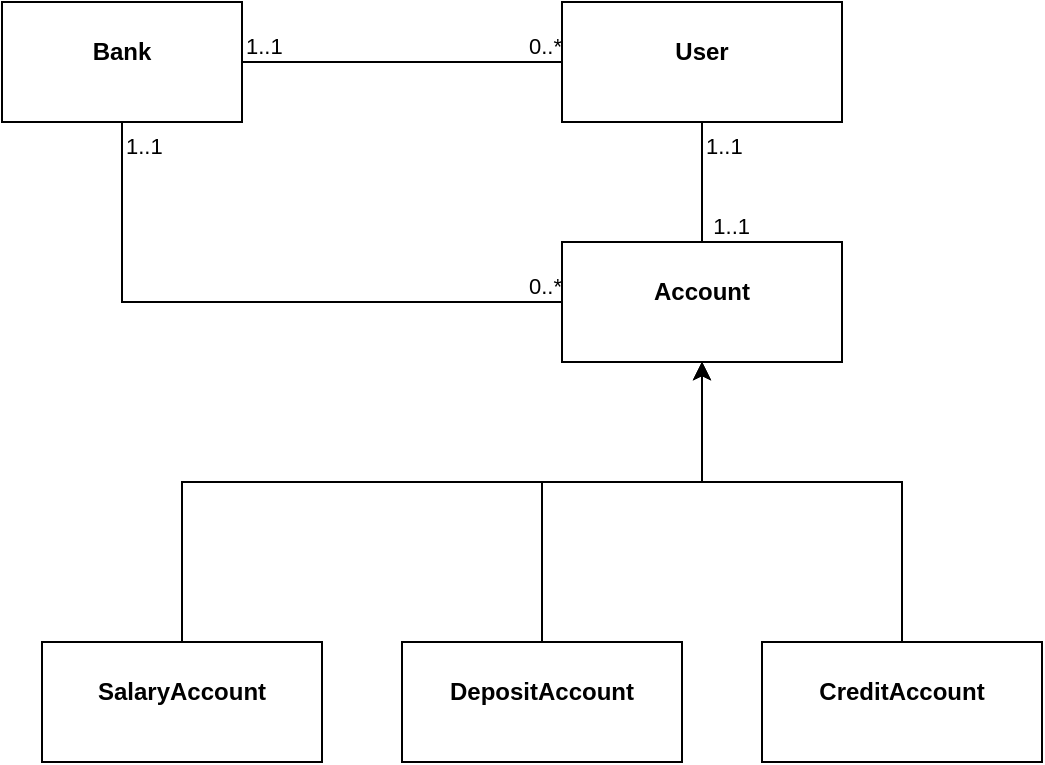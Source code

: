 <mxfile version="15.5.8" type="google"><diagram id="wlp_HFGgo1Pcn4MlNG0q" name="Page-1"><mxGraphModel dx="600" dy="404" grid="1" gridSize="10" guides="1" tooltips="1" connect="1" arrows="1" fold="1" page="1" pageScale="1" pageWidth="827" pageHeight="1169" math="0" shadow="0"><root><mxCell id="0"/><mxCell id="1" parent="0"/><object label="&lt;p style=&quot;margin: 0px ; margin-top: 4px ; text-align: center&quot;&gt;&lt;br&gt;&lt;b&gt;Bank&lt;/b&gt;&lt;/p&gt;&lt;p style=&quot;margin: 0px ; margin-top: 4px ; text-align: center&quot;&gt;&lt;b&gt;&lt;br&gt;&lt;/b&gt;&lt;/p&gt;&lt;p style=&quot;margin: 0px ; margin-top: 4px ; text-align: center&quot;&gt;&lt;b&gt;&lt;br&gt;&lt;/b&gt;&lt;/p&gt;&lt;p style=&quot;margin: 0px ; margin-top: 4px ; text-align: center&quot;&gt;&lt;b&gt;&lt;br&gt;&lt;/b&gt;&lt;/p&gt;" id="fPB4IYBoJKUlH4p6smTo-2"><mxCell style="verticalAlign=top;align=left;overflow=fill;fontSize=12;fontFamily=Helvetica;html=1;" vertex="1" parent="1"><mxGeometry x="40" y="40" width="120" height="60" as="geometry"/></mxCell></object><mxCell id="fPB4IYBoJKUlH4p6smTo-4" value="" style="endArrow=none;html=1;edgeStyle=orthogonalEdgeStyle;rounded=0;" edge="1" parent="1"><mxGeometry relative="1" as="geometry"><mxPoint x="160" y="70" as="sourcePoint"/><mxPoint x="320" y="70" as="targetPoint"/><Array as="points"><mxPoint x="280" y="70"/><mxPoint x="280" y="70"/></Array></mxGeometry></mxCell><mxCell id="fPB4IYBoJKUlH4p6smTo-5" value="1..1" style="edgeLabel;resizable=0;html=1;align=left;verticalAlign=bottom;" connectable="0" vertex="1" parent="fPB4IYBoJKUlH4p6smTo-4"><mxGeometry x="-1" relative="1" as="geometry"/></mxCell><mxCell id="fPB4IYBoJKUlH4p6smTo-6" value="0..*" style="edgeLabel;resizable=0;html=1;align=right;verticalAlign=bottom;" connectable="0" vertex="1" parent="fPB4IYBoJKUlH4p6smTo-4"><mxGeometry x="1" relative="1" as="geometry"/></mxCell><mxCell id="fPB4IYBoJKUlH4p6smTo-9" value="" style="endArrow=none;html=1;edgeStyle=orthogonalEdgeStyle;rounded=0;exitX=0.5;exitY=1;exitDx=0;exitDy=0;" edge="1" parent="1" source="fPB4IYBoJKUlH4p6smTo-2" target="fPB4IYBoJKUlH4p6smTo-12"><mxGeometry relative="1" as="geometry"><mxPoint x="100" y="190" as="sourcePoint"/><mxPoint x="260" y="190" as="targetPoint"/><Array as="points"><mxPoint x="100" y="190"/></Array></mxGeometry></mxCell><mxCell id="fPB4IYBoJKUlH4p6smTo-10" value="1..1" style="edgeLabel;resizable=0;html=1;align=left;verticalAlign=bottom;" connectable="0" vertex="1" parent="fPB4IYBoJKUlH4p6smTo-9"><mxGeometry x="-1" relative="1" as="geometry"><mxPoint y="20" as="offset"/></mxGeometry></mxCell><mxCell id="fPB4IYBoJKUlH4p6smTo-11" value="0..*" style="edgeLabel;resizable=0;html=1;align=right;verticalAlign=bottom;" connectable="0" vertex="1" parent="fPB4IYBoJKUlH4p6smTo-9"><mxGeometry x="1" relative="1" as="geometry"/></mxCell><mxCell id="fPB4IYBoJKUlH4p6smTo-12" value="&lt;p style=&quot;margin: 0px ; margin-top: 4px ; text-align: center&quot;&gt;&lt;br&gt;&lt;b&gt;Account&lt;/b&gt;&lt;/p&gt;&lt;p style=&quot;margin: 0px ; margin-top: 4px ; text-align: center&quot;&gt;&lt;b&gt;&lt;br&gt;&lt;/b&gt;&lt;/p&gt;" style="verticalAlign=top;align=left;overflow=fill;fontSize=12;fontFamily=Helvetica;html=1;" vertex="1" parent="1"><mxGeometry x="320" y="160" width="140" height="60" as="geometry"/></mxCell><mxCell id="fPB4IYBoJKUlH4p6smTo-13" value="&lt;p style=&quot;margin: 0px ; margin-top: 4px ; text-align: center&quot;&gt;&lt;br&gt;&lt;b&gt;User&lt;/b&gt;&lt;/p&gt;" style="verticalAlign=top;align=left;overflow=fill;fontSize=12;fontFamily=Helvetica;html=1;" vertex="1" parent="1"><mxGeometry x="320" y="40" width="140" height="60" as="geometry"/></mxCell><mxCell id="fPB4IYBoJKUlH4p6smTo-18" value="" style="endArrow=none;html=1;edgeStyle=orthogonalEdgeStyle;rounded=0;entryX=0.5;entryY=0;entryDx=0;entryDy=0;exitX=0.5;exitY=1;exitDx=0;exitDy=0;" edge="1" parent="1" source="fPB4IYBoJKUlH4p6smTo-13" target="fPB4IYBoJKUlH4p6smTo-12"><mxGeometry relative="1" as="geometry"><mxPoint x="230" y="110" as="sourcePoint"/><mxPoint x="390" y="110" as="targetPoint"/></mxGeometry></mxCell><mxCell id="fPB4IYBoJKUlH4p6smTo-19" value="1..1" style="edgeLabel;resizable=0;html=1;align=left;verticalAlign=bottom;" connectable="0" vertex="1" parent="fPB4IYBoJKUlH4p6smTo-18"><mxGeometry x="-1" relative="1" as="geometry"><mxPoint y="20" as="offset"/></mxGeometry></mxCell><mxCell id="fPB4IYBoJKUlH4p6smTo-20" value="1..1" style="edgeLabel;resizable=0;html=1;align=right;verticalAlign=bottom;" connectable="0" vertex="1" parent="fPB4IYBoJKUlH4p6smTo-18"><mxGeometry x="1" relative="1" as="geometry"><mxPoint x="24" as="offset"/></mxGeometry></mxCell><mxCell id="fPB4IYBoJKUlH4p6smTo-24" value="" style="endArrow=classic;html=1;rounded=0;entryX=0.5;entryY=1;entryDx=0;entryDy=0;exitX=0.5;exitY=0;exitDx=0;exitDy=0;" edge="1" parent="1" source="fPB4IYBoJKUlH4p6smTo-25" target="fPB4IYBoJKUlH4p6smTo-12"><mxGeometry width="50" height="50" relative="1" as="geometry"><mxPoint x="160" y="360" as="sourcePoint"/><mxPoint x="330" y="290" as="targetPoint"/><Array as="points"><mxPoint x="130" y="320"/><mxPoint x="130" y="280"/><mxPoint x="330" y="280"/><mxPoint x="390" y="280"/></Array></mxGeometry></mxCell><mxCell id="fPB4IYBoJKUlH4p6smTo-25" value="&lt;p style=&quot;margin: 0px ; margin-top: 4px ; text-align: center&quot;&gt;&lt;br&gt;&lt;b&gt;SalaryAccount&lt;/b&gt;&lt;/p&gt;" style="verticalAlign=top;align=left;overflow=fill;fontSize=12;fontFamily=Helvetica;html=1;" vertex="1" parent="1"><mxGeometry x="60" y="360" width="140" height="60" as="geometry"/></mxCell><mxCell id="fPB4IYBoJKUlH4p6smTo-26" value="&lt;p style=&quot;margin: 0px ; margin-top: 4px ; text-align: center&quot;&gt;&lt;br&gt;&lt;b&gt;DepositAccount&lt;/b&gt;&lt;/p&gt;" style="verticalAlign=top;align=left;overflow=fill;fontSize=12;fontFamily=Helvetica;html=1;" vertex="1" parent="1"><mxGeometry x="240" y="360" width="140" height="60" as="geometry"/></mxCell><mxCell id="fPB4IYBoJKUlH4p6smTo-27" value="&lt;p style=&quot;margin: 0px ; margin-top: 4px ; text-align: center&quot;&gt;&lt;br&gt;&lt;b&gt;CreditAccount&lt;/b&gt;&lt;/p&gt;" style="verticalAlign=top;align=left;overflow=fill;fontSize=12;fontFamily=Helvetica;html=1;" vertex="1" parent="1"><mxGeometry x="420" y="360" width="140" height="60" as="geometry"/></mxCell><mxCell id="fPB4IYBoJKUlH4p6smTo-28" value="" style="endArrow=classic;html=1;rounded=0;exitX=0.5;exitY=0;exitDx=0;exitDy=0;entryX=0.5;entryY=1;entryDx=0;entryDy=0;" edge="1" parent="1" source="fPB4IYBoJKUlH4p6smTo-26" target="fPB4IYBoJKUlH4p6smTo-12"><mxGeometry width="50" height="50" relative="1" as="geometry"><mxPoint x="280" y="340" as="sourcePoint"/><mxPoint x="330" y="290" as="targetPoint"/><Array as="points"><mxPoint x="310" y="280"/><mxPoint x="390" y="280"/></Array></mxGeometry></mxCell><mxCell id="fPB4IYBoJKUlH4p6smTo-29" value="" style="endArrow=classic;html=1;rounded=0;entryX=0.5;entryY=1;entryDx=0;entryDy=0;exitX=0.5;exitY=0;exitDx=0;exitDy=0;" edge="1" parent="1" source="fPB4IYBoJKUlH4p6smTo-27" target="fPB4IYBoJKUlH4p6smTo-12"><mxGeometry width="50" height="50" relative="1" as="geometry"><mxPoint x="280" y="340" as="sourcePoint"/><mxPoint x="330" y="290" as="targetPoint"/><Array as="points"><mxPoint x="490" y="280"/><mxPoint x="390" y="280"/></Array></mxGeometry></mxCell></root></mxGraphModel></diagram></mxfile>